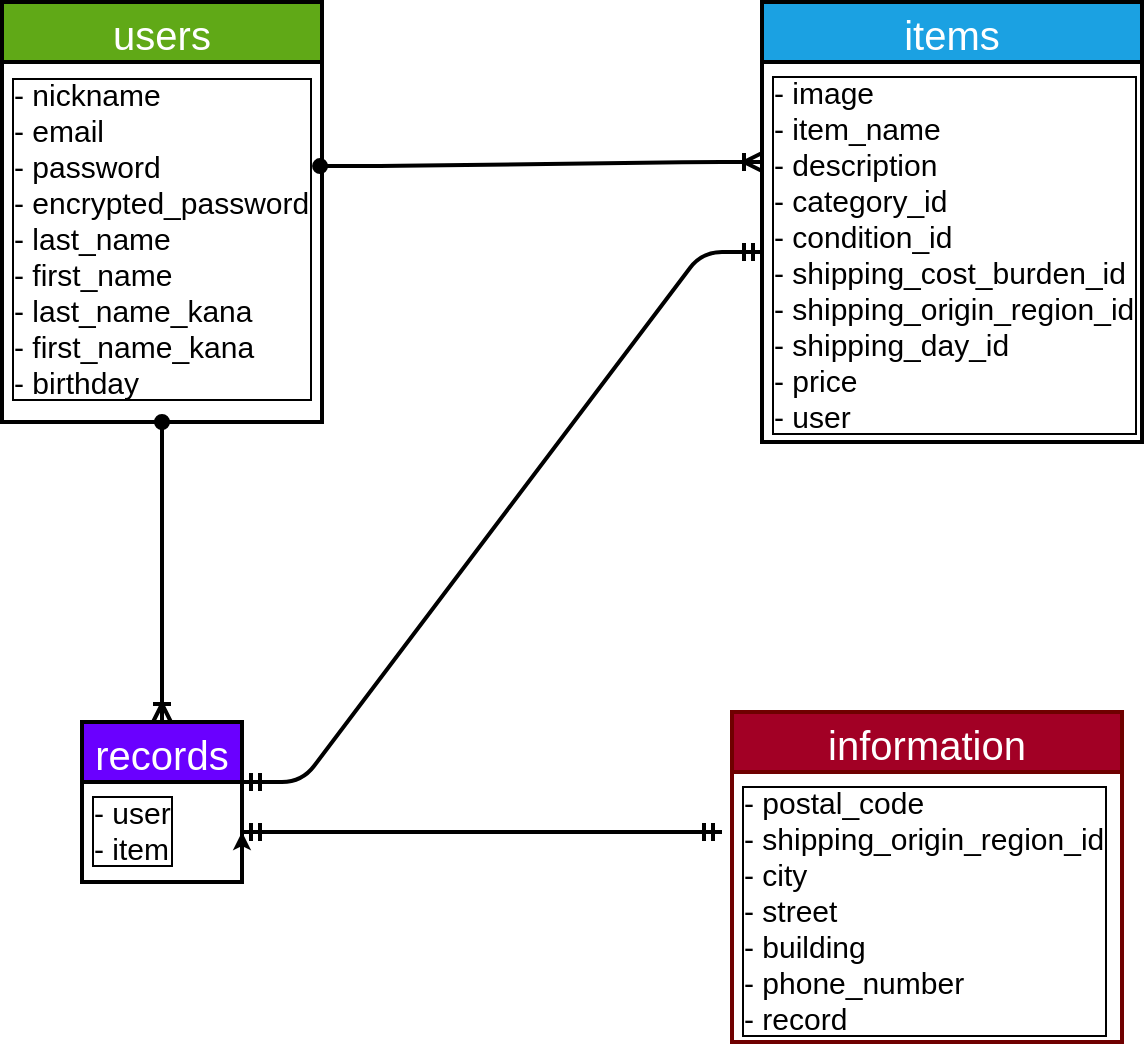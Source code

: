 <mxfile>
    <diagram id="SyTLEqajJ6fUNfekhjIS" name="ページ1">
        <mxGraphModel dx="1216" dy="787" grid="1" gridSize="10" guides="1" tooltips="1" connect="1" arrows="1" fold="1" page="1" pageScale="1" pageWidth="827" pageHeight="1169" math="0" shadow="0">
            <root>
                <mxCell id="0"/>
                <mxCell id="1" parent="0"/>
                <mxCell id="2" value="users" style="swimlane;childLayout=stackLayout;horizontal=1;startSize=30;horizontalStack=0;rounded=0;fontSize=20;fontStyle=0;strokeWidth=2;resizeParent=0;resizeLast=1;shadow=0;dashed=0;align=center;arcSize=15;labelBorderColor=none;fillColor=#60a917;fontColor=#ffffff;strokeColor=default;" parent="1" vertex="1">
                    <mxGeometry x="120" y="240" width="160" height="210" as="geometry"/>
                </mxCell>
                <mxCell id="3" value="- nickname&#10;- email&#10;- password&#10;- encrypted_password&#10;- last_name&#10;- first_name&#10;- last_name_kana&#10;- first_name_kana&#10;- birthday" style="align=left;strokeColor=none;fillColor=none;spacingLeft=4;fontSize=15;verticalAlign=top;resizable=0;rotatable=0;part=1;spacingTop=1;labelBorderColor=default;fontStyle=0;labelBackgroundColor=default;" parent="2" vertex="1">
                    <mxGeometry y="30" width="160" height="180" as="geometry"/>
                </mxCell>
                <mxCell id="4" value="items" style="swimlane;childLayout=stackLayout;horizontal=1;startSize=30;horizontalStack=0;rounded=0;fontSize=20;fontStyle=0;strokeWidth=2;resizeParent=0;resizeLast=1;shadow=0;dashed=0;align=center;labelBackgroundColor=none;labelBorderColor=none;html=0;fillColor=#1ba1e2;fontColor=#ffffff;strokeColor=default;" parent="1" vertex="1">
                    <mxGeometry x="500" y="240" width="190" height="220" as="geometry"/>
                </mxCell>
                <mxCell id="5" value="- image&#10;- item_name&#10;- description&#10;- category_id&#10;- condition_id&#10;- shipping_cost_burden_id&#10;- shipping_origin_region_id&#10;- shipping_day_id&#10;- price&#10;- user" style="align=left;strokeColor=none;fillColor=none;spacingLeft=4;fontSize=15;verticalAlign=top;resizable=0;rotatable=0;part=1;labelBackgroundColor=default;labelBorderColor=default;html=0;" parent="4" vertex="1">
                    <mxGeometry y="30" width="190" height="190" as="geometry"/>
                </mxCell>
                <mxCell id="6" value="records" style="swimlane;childLayout=stackLayout;horizontal=1;startSize=30;horizontalStack=0;rounded=0;fontSize=20;fontStyle=0;strokeWidth=2;resizeParent=0;resizeLast=1;shadow=0;dashed=0;align=center;labelBackgroundColor=none;labelBorderColor=none;sketch=0;strokeColor=default;html=0;fillColor=#6a00ff;fontColor=#ffffff;" parent="1" vertex="1">
                    <mxGeometry x="160" y="600" width="80" height="80" as="geometry"/>
                </mxCell>
                <mxCell id="7" value="- user&#10;- item" style="align=left;strokeColor=none;fillColor=none;spacingLeft=4;fontSize=15;verticalAlign=top;resizable=0;rotatable=0;part=1;rounded=0;labelBackgroundColor=default;labelBorderColor=default;sketch=0;html=0;" parent="6" vertex="1">
                    <mxGeometry y="30" width="80" height="50" as="geometry"/>
                </mxCell>
                <mxCell id="8" style="edgeStyle=none;html=1;exitX=1;exitY=1;exitDx=0;exitDy=0;entryX=1;entryY=0.5;entryDx=0;entryDy=0;fontSize=20;" parent="6" source="7" target="7" edge="1">
                    <mxGeometry relative="1" as="geometry"/>
                </mxCell>
                <mxCell id="9" value="information" style="swimlane;childLayout=stackLayout;horizontal=1;startSize=30;horizontalStack=0;rounded=0;fontSize=20;fontStyle=0;strokeWidth=2;resizeParent=0;resizeLast=1;shadow=0;dashed=0;align=center;labelBackgroundColor=none;labelBorderColor=none;sketch=0;strokeColor=#6F0000;html=0;fillColor=#a20025;fontColor=#ffffff;" parent="1" vertex="1">
                    <mxGeometry x="485" y="595" width="195" height="165" as="geometry"/>
                </mxCell>
                <mxCell id="10" value="- postal_code&#10;- shipping_origin_region_id&#10;- city&#10;- street&#10;- building&#10;- phone_number&#10;- record" style="align=left;strokeColor=none;fillColor=none;spacingLeft=4;fontSize=15;verticalAlign=top;resizable=0;rotatable=0;part=1;rounded=0;labelBackgroundColor=none;labelBorderColor=default;sketch=0;html=0;" parent="9" vertex="1">
                    <mxGeometry y="30" width="195" height="135" as="geometry"/>
                </mxCell>
                <mxCell id="11" value="" style="edgeStyle=entityRelationEdgeStyle;fontSize=12;html=1;endArrow=ERoneToMany;strokeWidth=2;startArrow=oval;startFill=1;entryX=0;entryY=0.263;entryDx=0;entryDy=0;entryPerimeter=0;exitX=0.994;exitY=0.289;exitDx=0;exitDy=0;exitPerimeter=0;" parent="1" source="3" target="5" edge="1">
                    <mxGeometry width="100" height="100" relative="1" as="geometry">
                        <mxPoint x="290" y="320" as="sourcePoint"/>
                        <mxPoint x="480" y="328" as="targetPoint"/>
                    </mxGeometry>
                </mxCell>
                <mxCell id="14" value="" style="edgeStyle=entityRelationEdgeStyle;fontSize=12;html=1;endArrow=ERmandOne;startArrow=ERmandOne;strokeWidth=2;exitX=1;exitY=0.5;exitDx=0;exitDy=0;" parent="1" source="7" edge="1">
                    <mxGeometry width="100" height="100" relative="1" as="geometry">
                        <mxPoint x="430" y="600" as="sourcePoint"/>
                        <mxPoint x="480" y="655" as="targetPoint"/>
                    </mxGeometry>
                </mxCell>
                <mxCell id="15" value="" style="edgeStyle=entityRelationEdgeStyle;fontSize=12;html=1;endArrow=ERmandOne;startArrow=ERmandOne;strokeWidth=2;exitX=1;exitY=0;exitDx=0;exitDy=0;entryX=0;entryY=0.5;entryDx=0;entryDy=0;" parent="1" source="7" target="5" edge="1">
                    <mxGeometry width="100" height="100" relative="1" as="geometry">
                        <mxPoint x="430" y="600" as="sourcePoint"/>
                        <mxPoint x="530" y="500" as="targetPoint"/>
                    </mxGeometry>
                </mxCell>
                <mxCell id="21" value="" style="fontSize=12;html=1;endArrow=ERoneToMany;exitX=0.5;exitY=1;exitDx=0;exitDy=0;startArrow=oval;startFill=1;strokeWidth=2;entryX=0.5;entryY=0;entryDx=0;entryDy=0;" parent="1" source="3" target="6" edge="1">
                    <mxGeometry width="100" height="100" relative="1" as="geometry">
                        <mxPoint x="360" y="650" as="sourcePoint"/>
                        <mxPoint x="230" y="580" as="targetPoint"/>
                    </mxGeometry>
                </mxCell>
            </root>
        </mxGraphModel>
    </diagram>
</mxfile>